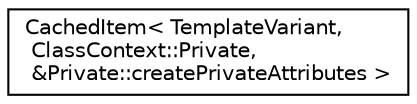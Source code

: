 digraph "Graphical Class Hierarchy"
{
 // LATEX_PDF_SIZE
  edge [fontname="Helvetica",fontsize="10",labelfontname="Helvetica",labelfontsize="10"];
  node [fontname="Helvetica",fontsize="10",shape=record];
  rankdir="LR";
  Node0 [label="CachedItem\< TemplateVariant,\l ClassContext::Private,\l &Private::createPrivateAttributes \>",height=0.2,width=0.4,color="black", fillcolor="white", style="filled",URL="$classCachedItem.html",tooltip=" "];
}
